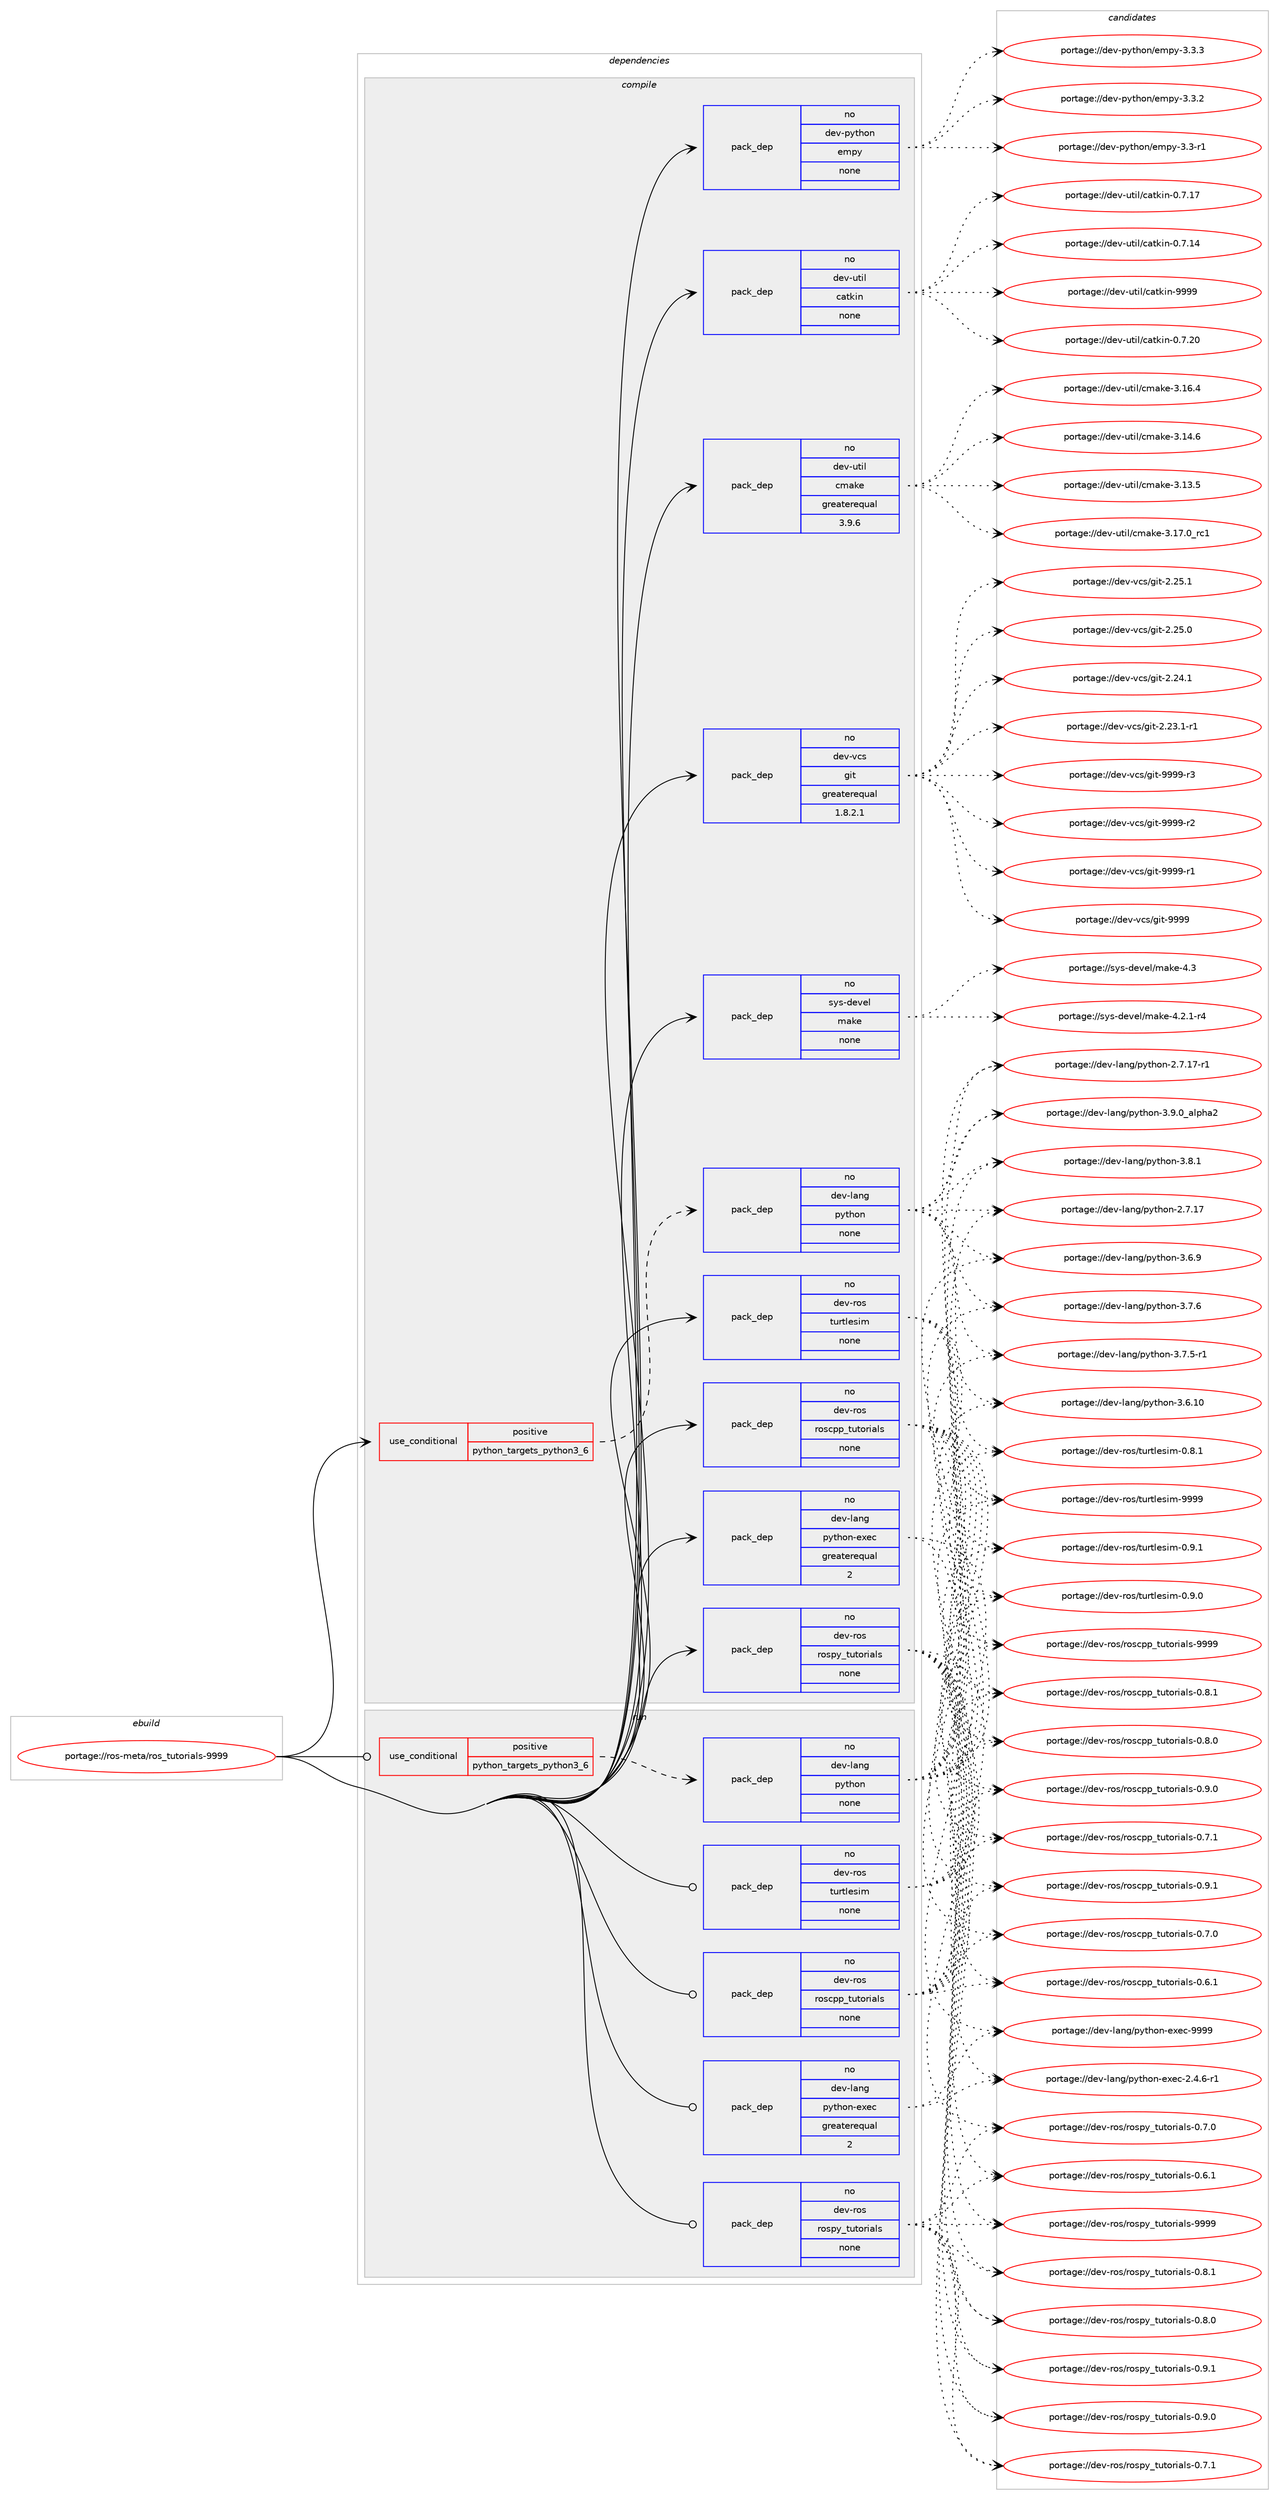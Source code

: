 digraph prolog {

# *************
# Graph options
# *************

newrank=true;
concentrate=true;
compound=true;
graph [rankdir=LR,fontname=Helvetica,fontsize=10,ranksep=1.5];#, ranksep=2.5, nodesep=0.2];
edge  [arrowhead=vee];
node  [fontname=Helvetica,fontsize=10];

# **********
# The ebuild
# **********

subgraph cluster_leftcol {
color=gray;
rank=same;
label=<<i>ebuild</i>>;
id [label="portage://ros-meta/ros_tutorials-9999", color=red, width=4, href="../ros-meta/ros_tutorials-9999.svg"];
}

# ****************
# The dependencies
# ****************

subgraph cluster_midcol {
color=gray;
label=<<i>dependencies</i>>;
subgraph cluster_compile {
fillcolor="#eeeeee";
style=filled;
label=<<i>compile</i>>;
subgraph cond13299 {
dependency64998 [label=<<TABLE BORDER="0" CELLBORDER="1" CELLSPACING="0" CELLPADDING="4"><TR><TD ROWSPAN="3" CELLPADDING="10">use_conditional</TD></TR><TR><TD>positive</TD></TR><TR><TD>python_targets_python3_6</TD></TR></TABLE>>, shape=none, color=red];
subgraph pack50326 {
dependency64999 [label=<<TABLE BORDER="0" CELLBORDER="1" CELLSPACING="0" CELLPADDING="4" WIDTH="220"><TR><TD ROWSPAN="6" CELLPADDING="30">pack_dep</TD></TR><TR><TD WIDTH="110">no</TD></TR><TR><TD>dev-lang</TD></TR><TR><TD>python</TD></TR><TR><TD>none</TD></TR><TR><TD></TD></TR></TABLE>>, shape=none, color=blue];
}
dependency64998:e -> dependency64999:w [weight=20,style="dashed",arrowhead="vee"];
}
id:e -> dependency64998:w [weight=20,style="solid",arrowhead="vee"];
subgraph pack50327 {
dependency65000 [label=<<TABLE BORDER="0" CELLBORDER="1" CELLSPACING="0" CELLPADDING="4" WIDTH="220"><TR><TD ROWSPAN="6" CELLPADDING="30">pack_dep</TD></TR><TR><TD WIDTH="110">no</TD></TR><TR><TD>dev-lang</TD></TR><TR><TD>python-exec</TD></TR><TR><TD>greaterequal</TD></TR><TR><TD>2</TD></TR></TABLE>>, shape=none, color=blue];
}
id:e -> dependency65000:w [weight=20,style="solid",arrowhead="vee"];
subgraph pack50328 {
dependency65001 [label=<<TABLE BORDER="0" CELLBORDER="1" CELLSPACING="0" CELLPADDING="4" WIDTH="220"><TR><TD ROWSPAN="6" CELLPADDING="30">pack_dep</TD></TR><TR><TD WIDTH="110">no</TD></TR><TR><TD>dev-python</TD></TR><TR><TD>empy</TD></TR><TR><TD>none</TD></TR><TR><TD></TD></TR></TABLE>>, shape=none, color=blue];
}
id:e -> dependency65001:w [weight=20,style="solid",arrowhead="vee"];
subgraph pack50329 {
dependency65002 [label=<<TABLE BORDER="0" CELLBORDER="1" CELLSPACING="0" CELLPADDING="4" WIDTH="220"><TR><TD ROWSPAN="6" CELLPADDING="30">pack_dep</TD></TR><TR><TD WIDTH="110">no</TD></TR><TR><TD>dev-ros</TD></TR><TR><TD>roscpp_tutorials</TD></TR><TR><TD>none</TD></TR><TR><TD></TD></TR></TABLE>>, shape=none, color=blue];
}
id:e -> dependency65002:w [weight=20,style="solid",arrowhead="vee"];
subgraph pack50330 {
dependency65003 [label=<<TABLE BORDER="0" CELLBORDER="1" CELLSPACING="0" CELLPADDING="4" WIDTH="220"><TR><TD ROWSPAN="6" CELLPADDING="30">pack_dep</TD></TR><TR><TD WIDTH="110">no</TD></TR><TR><TD>dev-ros</TD></TR><TR><TD>rospy_tutorials</TD></TR><TR><TD>none</TD></TR><TR><TD></TD></TR></TABLE>>, shape=none, color=blue];
}
id:e -> dependency65003:w [weight=20,style="solid",arrowhead="vee"];
subgraph pack50331 {
dependency65004 [label=<<TABLE BORDER="0" CELLBORDER="1" CELLSPACING="0" CELLPADDING="4" WIDTH="220"><TR><TD ROWSPAN="6" CELLPADDING="30">pack_dep</TD></TR><TR><TD WIDTH="110">no</TD></TR><TR><TD>dev-ros</TD></TR><TR><TD>turtlesim</TD></TR><TR><TD>none</TD></TR><TR><TD></TD></TR></TABLE>>, shape=none, color=blue];
}
id:e -> dependency65004:w [weight=20,style="solid",arrowhead="vee"];
subgraph pack50332 {
dependency65005 [label=<<TABLE BORDER="0" CELLBORDER="1" CELLSPACING="0" CELLPADDING="4" WIDTH="220"><TR><TD ROWSPAN="6" CELLPADDING="30">pack_dep</TD></TR><TR><TD WIDTH="110">no</TD></TR><TR><TD>dev-util</TD></TR><TR><TD>catkin</TD></TR><TR><TD>none</TD></TR><TR><TD></TD></TR></TABLE>>, shape=none, color=blue];
}
id:e -> dependency65005:w [weight=20,style="solid",arrowhead="vee"];
subgraph pack50333 {
dependency65006 [label=<<TABLE BORDER="0" CELLBORDER="1" CELLSPACING="0" CELLPADDING="4" WIDTH="220"><TR><TD ROWSPAN="6" CELLPADDING="30">pack_dep</TD></TR><TR><TD WIDTH="110">no</TD></TR><TR><TD>dev-util</TD></TR><TR><TD>cmake</TD></TR><TR><TD>greaterequal</TD></TR><TR><TD>3.9.6</TD></TR></TABLE>>, shape=none, color=blue];
}
id:e -> dependency65006:w [weight=20,style="solid",arrowhead="vee"];
subgraph pack50334 {
dependency65007 [label=<<TABLE BORDER="0" CELLBORDER="1" CELLSPACING="0" CELLPADDING="4" WIDTH="220"><TR><TD ROWSPAN="6" CELLPADDING="30">pack_dep</TD></TR><TR><TD WIDTH="110">no</TD></TR><TR><TD>dev-vcs</TD></TR><TR><TD>git</TD></TR><TR><TD>greaterequal</TD></TR><TR><TD>1.8.2.1</TD></TR></TABLE>>, shape=none, color=blue];
}
id:e -> dependency65007:w [weight=20,style="solid",arrowhead="vee"];
subgraph pack50335 {
dependency65008 [label=<<TABLE BORDER="0" CELLBORDER="1" CELLSPACING="0" CELLPADDING="4" WIDTH="220"><TR><TD ROWSPAN="6" CELLPADDING="30">pack_dep</TD></TR><TR><TD WIDTH="110">no</TD></TR><TR><TD>sys-devel</TD></TR><TR><TD>make</TD></TR><TR><TD>none</TD></TR><TR><TD></TD></TR></TABLE>>, shape=none, color=blue];
}
id:e -> dependency65008:w [weight=20,style="solid",arrowhead="vee"];
}
subgraph cluster_compileandrun {
fillcolor="#eeeeee";
style=filled;
label=<<i>compile and run</i>>;
}
subgraph cluster_run {
fillcolor="#eeeeee";
style=filled;
label=<<i>run</i>>;
subgraph cond13300 {
dependency65009 [label=<<TABLE BORDER="0" CELLBORDER="1" CELLSPACING="0" CELLPADDING="4"><TR><TD ROWSPAN="3" CELLPADDING="10">use_conditional</TD></TR><TR><TD>positive</TD></TR><TR><TD>python_targets_python3_6</TD></TR></TABLE>>, shape=none, color=red];
subgraph pack50336 {
dependency65010 [label=<<TABLE BORDER="0" CELLBORDER="1" CELLSPACING="0" CELLPADDING="4" WIDTH="220"><TR><TD ROWSPAN="6" CELLPADDING="30">pack_dep</TD></TR><TR><TD WIDTH="110">no</TD></TR><TR><TD>dev-lang</TD></TR><TR><TD>python</TD></TR><TR><TD>none</TD></TR><TR><TD></TD></TR></TABLE>>, shape=none, color=blue];
}
dependency65009:e -> dependency65010:w [weight=20,style="dashed",arrowhead="vee"];
}
id:e -> dependency65009:w [weight=20,style="solid",arrowhead="odot"];
subgraph pack50337 {
dependency65011 [label=<<TABLE BORDER="0" CELLBORDER="1" CELLSPACING="0" CELLPADDING="4" WIDTH="220"><TR><TD ROWSPAN="6" CELLPADDING="30">pack_dep</TD></TR><TR><TD WIDTH="110">no</TD></TR><TR><TD>dev-lang</TD></TR><TR><TD>python-exec</TD></TR><TR><TD>greaterequal</TD></TR><TR><TD>2</TD></TR></TABLE>>, shape=none, color=blue];
}
id:e -> dependency65011:w [weight=20,style="solid",arrowhead="odot"];
subgraph pack50338 {
dependency65012 [label=<<TABLE BORDER="0" CELLBORDER="1" CELLSPACING="0" CELLPADDING="4" WIDTH="220"><TR><TD ROWSPAN="6" CELLPADDING="30">pack_dep</TD></TR><TR><TD WIDTH="110">no</TD></TR><TR><TD>dev-ros</TD></TR><TR><TD>roscpp_tutorials</TD></TR><TR><TD>none</TD></TR><TR><TD></TD></TR></TABLE>>, shape=none, color=blue];
}
id:e -> dependency65012:w [weight=20,style="solid",arrowhead="odot"];
subgraph pack50339 {
dependency65013 [label=<<TABLE BORDER="0" CELLBORDER="1" CELLSPACING="0" CELLPADDING="4" WIDTH="220"><TR><TD ROWSPAN="6" CELLPADDING="30">pack_dep</TD></TR><TR><TD WIDTH="110">no</TD></TR><TR><TD>dev-ros</TD></TR><TR><TD>rospy_tutorials</TD></TR><TR><TD>none</TD></TR><TR><TD></TD></TR></TABLE>>, shape=none, color=blue];
}
id:e -> dependency65013:w [weight=20,style="solid",arrowhead="odot"];
subgraph pack50340 {
dependency65014 [label=<<TABLE BORDER="0" CELLBORDER="1" CELLSPACING="0" CELLPADDING="4" WIDTH="220"><TR><TD ROWSPAN="6" CELLPADDING="30">pack_dep</TD></TR><TR><TD WIDTH="110">no</TD></TR><TR><TD>dev-ros</TD></TR><TR><TD>turtlesim</TD></TR><TR><TD>none</TD></TR><TR><TD></TD></TR></TABLE>>, shape=none, color=blue];
}
id:e -> dependency65014:w [weight=20,style="solid",arrowhead="odot"];
}
}

# **************
# The candidates
# **************

subgraph cluster_choices {
rank=same;
color=gray;
label=<<i>candidates</i>>;

subgraph choice50326 {
color=black;
nodesep=1;
choice10010111845108971101034711212111610411111045514657464895971081121049750 [label="portage://dev-lang/python-3.9.0_alpha2", color=red, width=4,href="../dev-lang/python-3.9.0_alpha2.svg"];
choice100101118451089711010347112121116104111110455146564649 [label="portage://dev-lang/python-3.8.1", color=red, width=4,href="../dev-lang/python-3.8.1.svg"];
choice100101118451089711010347112121116104111110455146554654 [label="portage://dev-lang/python-3.7.6", color=red, width=4,href="../dev-lang/python-3.7.6.svg"];
choice1001011184510897110103471121211161041111104551465546534511449 [label="portage://dev-lang/python-3.7.5-r1", color=red, width=4,href="../dev-lang/python-3.7.5-r1.svg"];
choice100101118451089711010347112121116104111110455146544657 [label="portage://dev-lang/python-3.6.9", color=red, width=4,href="../dev-lang/python-3.6.9.svg"];
choice10010111845108971101034711212111610411111045514654464948 [label="portage://dev-lang/python-3.6.10", color=red, width=4,href="../dev-lang/python-3.6.10.svg"];
choice100101118451089711010347112121116104111110455046554649554511449 [label="portage://dev-lang/python-2.7.17-r1", color=red, width=4,href="../dev-lang/python-2.7.17-r1.svg"];
choice10010111845108971101034711212111610411111045504655464955 [label="portage://dev-lang/python-2.7.17", color=red, width=4,href="../dev-lang/python-2.7.17.svg"];
dependency64999:e -> choice10010111845108971101034711212111610411111045514657464895971081121049750:w [style=dotted,weight="100"];
dependency64999:e -> choice100101118451089711010347112121116104111110455146564649:w [style=dotted,weight="100"];
dependency64999:e -> choice100101118451089711010347112121116104111110455146554654:w [style=dotted,weight="100"];
dependency64999:e -> choice1001011184510897110103471121211161041111104551465546534511449:w [style=dotted,weight="100"];
dependency64999:e -> choice100101118451089711010347112121116104111110455146544657:w [style=dotted,weight="100"];
dependency64999:e -> choice10010111845108971101034711212111610411111045514654464948:w [style=dotted,weight="100"];
dependency64999:e -> choice100101118451089711010347112121116104111110455046554649554511449:w [style=dotted,weight="100"];
dependency64999:e -> choice10010111845108971101034711212111610411111045504655464955:w [style=dotted,weight="100"];
}
subgraph choice50327 {
color=black;
nodesep=1;
choice10010111845108971101034711212111610411111045101120101994557575757 [label="portage://dev-lang/python-exec-9999", color=red, width=4,href="../dev-lang/python-exec-9999.svg"];
choice10010111845108971101034711212111610411111045101120101994550465246544511449 [label="portage://dev-lang/python-exec-2.4.6-r1", color=red, width=4,href="../dev-lang/python-exec-2.4.6-r1.svg"];
dependency65000:e -> choice10010111845108971101034711212111610411111045101120101994557575757:w [style=dotted,weight="100"];
dependency65000:e -> choice10010111845108971101034711212111610411111045101120101994550465246544511449:w [style=dotted,weight="100"];
}
subgraph choice50328 {
color=black;
nodesep=1;
choice1001011184511212111610411111047101109112121455146514651 [label="portage://dev-python/empy-3.3.3", color=red, width=4,href="../dev-python/empy-3.3.3.svg"];
choice1001011184511212111610411111047101109112121455146514650 [label="portage://dev-python/empy-3.3.2", color=red, width=4,href="../dev-python/empy-3.3.2.svg"];
choice1001011184511212111610411111047101109112121455146514511449 [label="portage://dev-python/empy-3.3-r1", color=red, width=4,href="../dev-python/empy-3.3-r1.svg"];
dependency65001:e -> choice1001011184511212111610411111047101109112121455146514651:w [style=dotted,weight="100"];
dependency65001:e -> choice1001011184511212111610411111047101109112121455146514650:w [style=dotted,weight="100"];
dependency65001:e -> choice1001011184511212111610411111047101109112121455146514511449:w [style=dotted,weight="100"];
}
subgraph choice50329 {
color=black;
nodesep=1;
choice10010111845114111115471141111159911211295116117116111114105971081154557575757 [label="portage://dev-ros/roscpp_tutorials-9999", color=red, width=4,href="../dev-ros/roscpp_tutorials-9999.svg"];
choice1001011184511411111547114111115991121129511611711611111410597108115454846574649 [label="portage://dev-ros/roscpp_tutorials-0.9.1", color=red, width=4,href="../dev-ros/roscpp_tutorials-0.9.1.svg"];
choice1001011184511411111547114111115991121129511611711611111410597108115454846574648 [label="portage://dev-ros/roscpp_tutorials-0.9.0", color=red, width=4,href="../dev-ros/roscpp_tutorials-0.9.0.svg"];
choice1001011184511411111547114111115991121129511611711611111410597108115454846564649 [label="portage://dev-ros/roscpp_tutorials-0.8.1", color=red, width=4,href="../dev-ros/roscpp_tutorials-0.8.1.svg"];
choice1001011184511411111547114111115991121129511611711611111410597108115454846564648 [label="portage://dev-ros/roscpp_tutorials-0.8.0", color=red, width=4,href="../dev-ros/roscpp_tutorials-0.8.0.svg"];
choice1001011184511411111547114111115991121129511611711611111410597108115454846554649 [label="portage://dev-ros/roscpp_tutorials-0.7.1", color=red, width=4,href="../dev-ros/roscpp_tutorials-0.7.1.svg"];
choice1001011184511411111547114111115991121129511611711611111410597108115454846554648 [label="portage://dev-ros/roscpp_tutorials-0.7.0", color=red, width=4,href="../dev-ros/roscpp_tutorials-0.7.0.svg"];
choice1001011184511411111547114111115991121129511611711611111410597108115454846544649 [label="portage://dev-ros/roscpp_tutorials-0.6.1", color=red, width=4,href="../dev-ros/roscpp_tutorials-0.6.1.svg"];
dependency65002:e -> choice10010111845114111115471141111159911211295116117116111114105971081154557575757:w [style=dotted,weight="100"];
dependency65002:e -> choice1001011184511411111547114111115991121129511611711611111410597108115454846574649:w [style=dotted,weight="100"];
dependency65002:e -> choice1001011184511411111547114111115991121129511611711611111410597108115454846574648:w [style=dotted,weight="100"];
dependency65002:e -> choice1001011184511411111547114111115991121129511611711611111410597108115454846564649:w [style=dotted,weight="100"];
dependency65002:e -> choice1001011184511411111547114111115991121129511611711611111410597108115454846564648:w [style=dotted,weight="100"];
dependency65002:e -> choice1001011184511411111547114111115991121129511611711611111410597108115454846554649:w [style=dotted,weight="100"];
dependency65002:e -> choice1001011184511411111547114111115991121129511611711611111410597108115454846554648:w [style=dotted,weight="100"];
dependency65002:e -> choice1001011184511411111547114111115991121129511611711611111410597108115454846544649:w [style=dotted,weight="100"];
}
subgraph choice50330 {
color=black;
nodesep=1;
choice100101118451141111154711411111511212195116117116111114105971081154557575757 [label="portage://dev-ros/rospy_tutorials-9999", color=red, width=4,href="../dev-ros/rospy_tutorials-9999.svg"];
choice10010111845114111115471141111151121219511611711611111410597108115454846574649 [label="portage://dev-ros/rospy_tutorials-0.9.1", color=red, width=4,href="../dev-ros/rospy_tutorials-0.9.1.svg"];
choice10010111845114111115471141111151121219511611711611111410597108115454846574648 [label="portage://dev-ros/rospy_tutorials-0.9.0", color=red, width=4,href="../dev-ros/rospy_tutorials-0.9.0.svg"];
choice10010111845114111115471141111151121219511611711611111410597108115454846564649 [label="portage://dev-ros/rospy_tutorials-0.8.1", color=red, width=4,href="../dev-ros/rospy_tutorials-0.8.1.svg"];
choice10010111845114111115471141111151121219511611711611111410597108115454846564648 [label="portage://dev-ros/rospy_tutorials-0.8.0", color=red, width=4,href="../dev-ros/rospy_tutorials-0.8.0.svg"];
choice10010111845114111115471141111151121219511611711611111410597108115454846554649 [label="portage://dev-ros/rospy_tutorials-0.7.1", color=red, width=4,href="../dev-ros/rospy_tutorials-0.7.1.svg"];
choice10010111845114111115471141111151121219511611711611111410597108115454846554648 [label="portage://dev-ros/rospy_tutorials-0.7.0", color=red, width=4,href="../dev-ros/rospy_tutorials-0.7.0.svg"];
choice10010111845114111115471141111151121219511611711611111410597108115454846544649 [label="portage://dev-ros/rospy_tutorials-0.6.1", color=red, width=4,href="../dev-ros/rospy_tutorials-0.6.1.svg"];
dependency65003:e -> choice100101118451141111154711411111511212195116117116111114105971081154557575757:w [style=dotted,weight="100"];
dependency65003:e -> choice10010111845114111115471141111151121219511611711611111410597108115454846574649:w [style=dotted,weight="100"];
dependency65003:e -> choice10010111845114111115471141111151121219511611711611111410597108115454846574648:w [style=dotted,weight="100"];
dependency65003:e -> choice10010111845114111115471141111151121219511611711611111410597108115454846564649:w [style=dotted,weight="100"];
dependency65003:e -> choice10010111845114111115471141111151121219511611711611111410597108115454846564648:w [style=dotted,weight="100"];
dependency65003:e -> choice10010111845114111115471141111151121219511611711611111410597108115454846554649:w [style=dotted,weight="100"];
dependency65003:e -> choice10010111845114111115471141111151121219511611711611111410597108115454846554648:w [style=dotted,weight="100"];
dependency65003:e -> choice10010111845114111115471141111151121219511611711611111410597108115454846544649:w [style=dotted,weight="100"];
}
subgraph choice50331 {
color=black;
nodesep=1;
choice10010111845114111115471161171141161081011151051094557575757 [label="portage://dev-ros/turtlesim-9999", color=red, width=4,href="../dev-ros/turtlesim-9999.svg"];
choice1001011184511411111547116117114116108101115105109454846574649 [label="portage://dev-ros/turtlesim-0.9.1", color=red, width=4,href="../dev-ros/turtlesim-0.9.1.svg"];
choice1001011184511411111547116117114116108101115105109454846574648 [label="portage://dev-ros/turtlesim-0.9.0", color=red, width=4,href="../dev-ros/turtlesim-0.9.0.svg"];
choice1001011184511411111547116117114116108101115105109454846564649 [label="portage://dev-ros/turtlesim-0.8.1", color=red, width=4,href="../dev-ros/turtlesim-0.8.1.svg"];
dependency65004:e -> choice10010111845114111115471161171141161081011151051094557575757:w [style=dotted,weight="100"];
dependency65004:e -> choice1001011184511411111547116117114116108101115105109454846574649:w [style=dotted,weight="100"];
dependency65004:e -> choice1001011184511411111547116117114116108101115105109454846574648:w [style=dotted,weight="100"];
dependency65004:e -> choice1001011184511411111547116117114116108101115105109454846564649:w [style=dotted,weight="100"];
}
subgraph choice50332 {
color=black;
nodesep=1;
choice100101118451171161051084799971161071051104557575757 [label="portage://dev-util/catkin-9999", color=red, width=4,href="../dev-util/catkin-9999.svg"];
choice1001011184511711610510847999711610710511045484655465048 [label="portage://dev-util/catkin-0.7.20", color=red, width=4,href="../dev-util/catkin-0.7.20.svg"];
choice1001011184511711610510847999711610710511045484655464955 [label="portage://dev-util/catkin-0.7.17", color=red, width=4,href="../dev-util/catkin-0.7.17.svg"];
choice1001011184511711610510847999711610710511045484655464952 [label="portage://dev-util/catkin-0.7.14", color=red, width=4,href="../dev-util/catkin-0.7.14.svg"];
dependency65005:e -> choice100101118451171161051084799971161071051104557575757:w [style=dotted,weight="100"];
dependency65005:e -> choice1001011184511711610510847999711610710511045484655465048:w [style=dotted,weight="100"];
dependency65005:e -> choice1001011184511711610510847999711610710511045484655464955:w [style=dotted,weight="100"];
dependency65005:e -> choice1001011184511711610510847999711610710511045484655464952:w [style=dotted,weight="100"];
}
subgraph choice50333 {
color=black;
nodesep=1;
choice1001011184511711610510847991099710710145514649554648951149949 [label="portage://dev-util/cmake-3.17.0_rc1", color=red, width=4,href="../dev-util/cmake-3.17.0_rc1.svg"];
choice1001011184511711610510847991099710710145514649544652 [label="portage://dev-util/cmake-3.16.4", color=red, width=4,href="../dev-util/cmake-3.16.4.svg"];
choice1001011184511711610510847991099710710145514649524654 [label="portage://dev-util/cmake-3.14.6", color=red, width=4,href="../dev-util/cmake-3.14.6.svg"];
choice1001011184511711610510847991099710710145514649514653 [label="portage://dev-util/cmake-3.13.5", color=red, width=4,href="../dev-util/cmake-3.13.5.svg"];
dependency65006:e -> choice1001011184511711610510847991099710710145514649554648951149949:w [style=dotted,weight="100"];
dependency65006:e -> choice1001011184511711610510847991099710710145514649544652:w [style=dotted,weight="100"];
dependency65006:e -> choice1001011184511711610510847991099710710145514649524654:w [style=dotted,weight="100"];
dependency65006:e -> choice1001011184511711610510847991099710710145514649514653:w [style=dotted,weight="100"];
}
subgraph choice50334 {
color=black;
nodesep=1;
choice10010111845118991154710310511645575757574511451 [label="portage://dev-vcs/git-9999-r3", color=red, width=4,href="../dev-vcs/git-9999-r3.svg"];
choice10010111845118991154710310511645575757574511450 [label="portage://dev-vcs/git-9999-r2", color=red, width=4,href="../dev-vcs/git-9999-r2.svg"];
choice10010111845118991154710310511645575757574511449 [label="portage://dev-vcs/git-9999-r1", color=red, width=4,href="../dev-vcs/git-9999-r1.svg"];
choice1001011184511899115471031051164557575757 [label="portage://dev-vcs/git-9999", color=red, width=4,href="../dev-vcs/git-9999.svg"];
choice10010111845118991154710310511645504650534649 [label="portage://dev-vcs/git-2.25.1", color=red, width=4,href="../dev-vcs/git-2.25.1.svg"];
choice10010111845118991154710310511645504650534648 [label="portage://dev-vcs/git-2.25.0", color=red, width=4,href="../dev-vcs/git-2.25.0.svg"];
choice10010111845118991154710310511645504650524649 [label="portage://dev-vcs/git-2.24.1", color=red, width=4,href="../dev-vcs/git-2.24.1.svg"];
choice100101118451189911547103105116455046505146494511449 [label="portage://dev-vcs/git-2.23.1-r1", color=red, width=4,href="../dev-vcs/git-2.23.1-r1.svg"];
dependency65007:e -> choice10010111845118991154710310511645575757574511451:w [style=dotted,weight="100"];
dependency65007:e -> choice10010111845118991154710310511645575757574511450:w [style=dotted,weight="100"];
dependency65007:e -> choice10010111845118991154710310511645575757574511449:w [style=dotted,weight="100"];
dependency65007:e -> choice1001011184511899115471031051164557575757:w [style=dotted,weight="100"];
dependency65007:e -> choice10010111845118991154710310511645504650534649:w [style=dotted,weight="100"];
dependency65007:e -> choice10010111845118991154710310511645504650534648:w [style=dotted,weight="100"];
dependency65007:e -> choice10010111845118991154710310511645504650524649:w [style=dotted,weight="100"];
dependency65007:e -> choice100101118451189911547103105116455046505146494511449:w [style=dotted,weight="100"];
}
subgraph choice50335 {
color=black;
nodesep=1;
choice11512111545100101118101108471099710710145524651 [label="portage://sys-devel/make-4.3", color=red, width=4,href="../sys-devel/make-4.3.svg"];
choice1151211154510010111810110847109971071014552465046494511452 [label="portage://sys-devel/make-4.2.1-r4", color=red, width=4,href="../sys-devel/make-4.2.1-r4.svg"];
dependency65008:e -> choice11512111545100101118101108471099710710145524651:w [style=dotted,weight="100"];
dependency65008:e -> choice1151211154510010111810110847109971071014552465046494511452:w [style=dotted,weight="100"];
}
subgraph choice50336 {
color=black;
nodesep=1;
choice10010111845108971101034711212111610411111045514657464895971081121049750 [label="portage://dev-lang/python-3.9.0_alpha2", color=red, width=4,href="../dev-lang/python-3.9.0_alpha2.svg"];
choice100101118451089711010347112121116104111110455146564649 [label="portage://dev-lang/python-3.8.1", color=red, width=4,href="../dev-lang/python-3.8.1.svg"];
choice100101118451089711010347112121116104111110455146554654 [label="portage://dev-lang/python-3.7.6", color=red, width=4,href="../dev-lang/python-3.7.6.svg"];
choice1001011184510897110103471121211161041111104551465546534511449 [label="portage://dev-lang/python-3.7.5-r1", color=red, width=4,href="../dev-lang/python-3.7.5-r1.svg"];
choice100101118451089711010347112121116104111110455146544657 [label="portage://dev-lang/python-3.6.9", color=red, width=4,href="../dev-lang/python-3.6.9.svg"];
choice10010111845108971101034711212111610411111045514654464948 [label="portage://dev-lang/python-3.6.10", color=red, width=4,href="../dev-lang/python-3.6.10.svg"];
choice100101118451089711010347112121116104111110455046554649554511449 [label="portage://dev-lang/python-2.7.17-r1", color=red, width=4,href="../dev-lang/python-2.7.17-r1.svg"];
choice10010111845108971101034711212111610411111045504655464955 [label="portage://dev-lang/python-2.7.17", color=red, width=4,href="../dev-lang/python-2.7.17.svg"];
dependency65010:e -> choice10010111845108971101034711212111610411111045514657464895971081121049750:w [style=dotted,weight="100"];
dependency65010:e -> choice100101118451089711010347112121116104111110455146564649:w [style=dotted,weight="100"];
dependency65010:e -> choice100101118451089711010347112121116104111110455146554654:w [style=dotted,weight="100"];
dependency65010:e -> choice1001011184510897110103471121211161041111104551465546534511449:w [style=dotted,weight="100"];
dependency65010:e -> choice100101118451089711010347112121116104111110455146544657:w [style=dotted,weight="100"];
dependency65010:e -> choice10010111845108971101034711212111610411111045514654464948:w [style=dotted,weight="100"];
dependency65010:e -> choice100101118451089711010347112121116104111110455046554649554511449:w [style=dotted,weight="100"];
dependency65010:e -> choice10010111845108971101034711212111610411111045504655464955:w [style=dotted,weight="100"];
}
subgraph choice50337 {
color=black;
nodesep=1;
choice10010111845108971101034711212111610411111045101120101994557575757 [label="portage://dev-lang/python-exec-9999", color=red, width=4,href="../dev-lang/python-exec-9999.svg"];
choice10010111845108971101034711212111610411111045101120101994550465246544511449 [label="portage://dev-lang/python-exec-2.4.6-r1", color=red, width=4,href="../dev-lang/python-exec-2.4.6-r1.svg"];
dependency65011:e -> choice10010111845108971101034711212111610411111045101120101994557575757:w [style=dotted,weight="100"];
dependency65011:e -> choice10010111845108971101034711212111610411111045101120101994550465246544511449:w [style=dotted,weight="100"];
}
subgraph choice50338 {
color=black;
nodesep=1;
choice10010111845114111115471141111159911211295116117116111114105971081154557575757 [label="portage://dev-ros/roscpp_tutorials-9999", color=red, width=4,href="../dev-ros/roscpp_tutorials-9999.svg"];
choice1001011184511411111547114111115991121129511611711611111410597108115454846574649 [label="portage://dev-ros/roscpp_tutorials-0.9.1", color=red, width=4,href="../dev-ros/roscpp_tutorials-0.9.1.svg"];
choice1001011184511411111547114111115991121129511611711611111410597108115454846574648 [label="portage://dev-ros/roscpp_tutorials-0.9.0", color=red, width=4,href="../dev-ros/roscpp_tutorials-0.9.0.svg"];
choice1001011184511411111547114111115991121129511611711611111410597108115454846564649 [label="portage://dev-ros/roscpp_tutorials-0.8.1", color=red, width=4,href="../dev-ros/roscpp_tutorials-0.8.1.svg"];
choice1001011184511411111547114111115991121129511611711611111410597108115454846564648 [label="portage://dev-ros/roscpp_tutorials-0.8.0", color=red, width=4,href="../dev-ros/roscpp_tutorials-0.8.0.svg"];
choice1001011184511411111547114111115991121129511611711611111410597108115454846554649 [label="portage://dev-ros/roscpp_tutorials-0.7.1", color=red, width=4,href="../dev-ros/roscpp_tutorials-0.7.1.svg"];
choice1001011184511411111547114111115991121129511611711611111410597108115454846554648 [label="portage://dev-ros/roscpp_tutorials-0.7.0", color=red, width=4,href="../dev-ros/roscpp_tutorials-0.7.0.svg"];
choice1001011184511411111547114111115991121129511611711611111410597108115454846544649 [label="portage://dev-ros/roscpp_tutorials-0.6.1", color=red, width=4,href="../dev-ros/roscpp_tutorials-0.6.1.svg"];
dependency65012:e -> choice10010111845114111115471141111159911211295116117116111114105971081154557575757:w [style=dotted,weight="100"];
dependency65012:e -> choice1001011184511411111547114111115991121129511611711611111410597108115454846574649:w [style=dotted,weight="100"];
dependency65012:e -> choice1001011184511411111547114111115991121129511611711611111410597108115454846574648:w [style=dotted,weight="100"];
dependency65012:e -> choice1001011184511411111547114111115991121129511611711611111410597108115454846564649:w [style=dotted,weight="100"];
dependency65012:e -> choice1001011184511411111547114111115991121129511611711611111410597108115454846564648:w [style=dotted,weight="100"];
dependency65012:e -> choice1001011184511411111547114111115991121129511611711611111410597108115454846554649:w [style=dotted,weight="100"];
dependency65012:e -> choice1001011184511411111547114111115991121129511611711611111410597108115454846554648:w [style=dotted,weight="100"];
dependency65012:e -> choice1001011184511411111547114111115991121129511611711611111410597108115454846544649:w [style=dotted,weight="100"];
}
subgraph choice50339 {
color=black;
nodesep=1;
choice100101118451141111154711411111511212195116117116111114105971081154557575757 [label="portage://dev-ros/rospy_tutorials-9999", color=red, width=4,href="../dev-ros/rospy_tutorials-9999.svg"];
choice10010111845114111115471141111151121219511611711611111410597108115454846574649 [label="portage://dev-ros/rospy_tutorials-0.9.1", color=red, width=4,href="../dev-ros/rospy_tutorials-0.9.1.svg"];
choice10010111845114111115471141111151121219511611711611111410597108115454846574648 [label="portage://dev-ros/rospy_tutorials-0.9.0", color=red, width=4,href="../dev-ros/rospy_tutorials-0.9.0.svg"];
choice10010111845114111115471141111151121219511611711611111410597108115454846564649 [label="portage://dev-ros/rospy_tutorials-0.8.1", color=red, width=4,href="../dev-ros/rospy_tutorials-0.8.1.svg"];
choice10010111845114111115471141111151121219511611711611111410597108115454846564648 [label="portage://dev-ros/rospy_tutorials-0.8.0", color=red, width=4,href="../dev-ros/rospy_tutorials-0.8.0.svg"];
choice10010111845114111115471141111151121219511611711611111410597108115454846554649 [label="portage://dev-ros/rospy_tutorials-0.7.1", color=red, width=4,href="../dev-ros/rospy_tutorials-0.7.1.svg"];
choice10010111845114111115471141111151121219511611711611111410597108115454846554648 [label="portage://dev-ros/rospy_tutorials-0.7.0", color=red, width=4,href="../dev-ros/rospy_tutorials-0.7.0.svg"];
choice10010111845114111115471141111151121219511611711611111410597108115454846544649 [label="portage://dev-ros/rospy_tutorials-0.6.1", color=red, width=4,href="../dev-ros/rospy_tutorials-0.6.1.svg"];
dependency65013:e -> choice100101118451141111154711411111511212195116117116111114105971081154557575757:w [style=dotted,weight="100"];
dependency65013:e -> choice10010111845114111115471141111151121219511611711611111410597108115454846574649:w [style=dotted,weight="100"];
dependency65013:e -> choice10010111845114111115471141111151121219511611711611111410597108115454846574648:w [style=dotted,weight="100"];
dependency65013:e -> choice10010111845114111115471141111151121219511611711611111410597108115454846564649:w [style=dotted,weight="100"];
dependency65013:e -> choice10010111845114111115471141111151121219511611711611111410597108115454846564648:w [style=dotted,weight="100"];
dependency65013:e -> choice10010111845114111115471141111151121219511611711611111410597108115454846554649:w [style=dotted,weight="100"];
dependency65013:e -> choice10010111845114111115471141111151121219511611711611111410597108115454846554648:w [style=dotted,weight="100"];
dependency65013:e -> choice10010111845114111115471141111151121219511611711611111410597108115454846544649:w [style=dotted,weight="100"];
}
subgraph choice50340 {
color=black;
nodesep=1;
choice10010111845114111115471161171141161081011151051094557575757 [label="portage://dev-ros/turtlesim-9999", color=red, width=4,href="../dev-ros/turtlesim-9999.svg"];
choice1001011184511411111547116117114116108101115105109454846574649 [label="portage://dev-ros/turtlesim-0.9.1", color=red, width=4,href="../dev-ros/turtlesim-0.9.1.svg"];
choice1001011184511411111547116117114116108101115105109454846574648 [label="portage://dev-ros/turtlesim-0.9.0", color=red, width=4,href="../dev-ros/turtlesim-0.9.0.svg"];
choice1001011184511411111547116117114116108101115105109454846564649 [label="portage://dev-ros/turtlesim-0.8.1", color=red, width=4,href="../dev-ros/turtlesim-0.8.1.svg"];
dependency65014:e -> choice10010111845114111115471161171141161081011151051094557575757:w [style=dotted,weight="100"];
dependency65014:e -> choice1001011184511411111547116117114116108101115105109454846574649:w [style=dotted,weight="100"];
dependency65014:e -> choice1001011184511411111547116117114116108101115105109454846574648:w [style=dotted,weight="100"];
dependency65014:e -> choice1001011184511411111547116117114116108101115105109454846564649:w [style=dotted,weight="100"];
}
}

}
